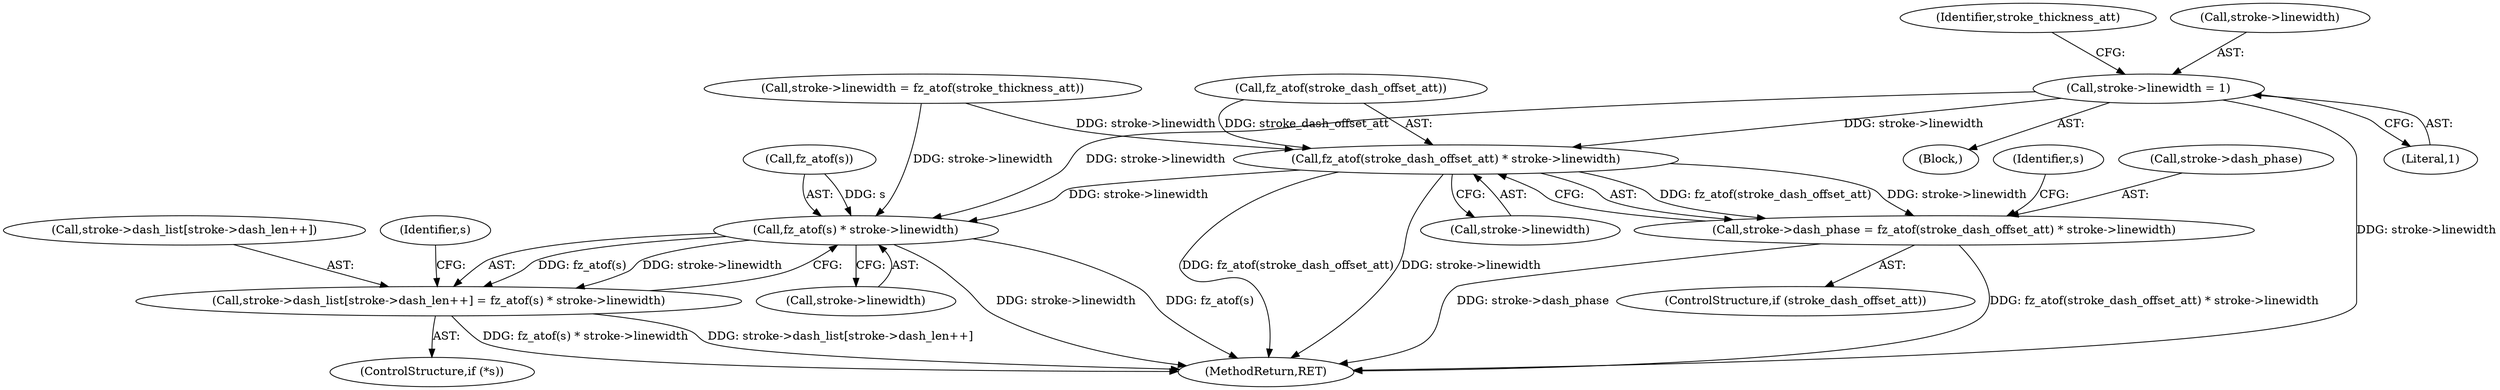 digraph "0_ghostscript_60dabde18d7fe12b19da8b509bdfee9cc886aafc_3@pointer" {
"1000561" [label="(Call,stroke->linewidth = 1)"];
"1000597" [label="(Call,fz_atof(stroke_dash_offset_att) * stroke->linewidth)"];
"1000593" [label="(Call,stroke->dash_phase = fz_atof(stroke_dash_offset_att) * stroke->linewidth)"];
"1000626" [label="(Call,fz_atof(s) * stroke->linewidth)"];
"1000617" [label="(Call,stroke->dash_list[stroke->dash_len++] = fz_atof(s) * stroke->linewidth)"];
"1000629" [label="(Call,stroke->linewidth)"];
"1000614" [label="(ControlStructure,if (*s))"];
"1000605" [label="(Identifier,s)"];
"1000591" [label="(ControlStructure,if (stroke_dash_offset_att))"];
"1000618" [label="(Call,stroke->dash_list[stroke->dash_len++])"];
"1000451" [label="(Block,)"];
"1000567" [label="(Identifier,stroke_thickness_att)"];
"1000627" [label="(Call,fz_atof(s))"];
"1000617" [label="(Call,stroke->dash_list[stroke->dash_len++] = fz_atof(s) * stroke->linewidth)"];
"1000597" [label="(Call,fz_atof(stroke_dash_offset_att) * stroke->linewidth)"];
"1000964" [label="(MethodReturn,RET)"];
"1000626" [label="(Call,fz_atof(s) * stroke->linewidth)"];
"1000561" [label="(Call,stroke->linewidth = 1)"];
"1000565" [label="(Literal,1)"];
"1000562" [label="(Call,stroke->linewidth)"];
"1000593" [label="(Call,stroke->dash_phase = fz_atof(stroke_dash_offset_att) * stroke->linewidth)"];
"1000568" [label="(Call,stroke->linewidth = fz_atof(stroke_thickness_att))"];
"1000598" [label="(Call,fz_atof(stroke_dash_offset_att))"];
"1000635" [label="(Identifier,s)"];
"1000600" [label="(Call,stroke->linewidth)"];
"1000594" [label="(Call,stroke->dash_phase)"];
"1000561" -> "1000451"  [label="AST: "];
"1000561" -> "1000565"  [label="CFG: "];
"1000562" -> "1000561"  [label="AST: "];
"1000565" -> "1000561"  [label="AST: "];
"1000567" -> "1000561"  [label="CFG: "];
"1000561" -> "1000964"  [label="DDG: stroke->linewidth"];
"1000561" -> "1000597"  [label="DDG: stroke->linewidth"];
"1000561" -> "1000626"  [label="DDG: stroke->linewidth"];
"1000597" -> "1000593"  [label="AST: "];
"1000597" -> "1000600"  [label="CFG: "];
"1000598" -> "1000597"  [label="AST: "];
"1000600" -> "1000597"  [label="AST: "];
"1000593" -> "1000597"  [label="CFG: "];
"1000597" -> "1000964"  [label="DDG: fz_atof(stroke_dash_offset_att)"];
"1000597" -> "1000964"  [label="DDG: stroke->linewidth"];
"1000597" -> "1000593"  [label="DDG: fz_atof(stroke_dash_offset_att)"];
"1000597" -> "1000593"  [label="DDG: stroke->linewidth"];
"1000598" -> "1000597"  [label="DDG: stroke_dash_offset_att"];
"1000568" -> "1000597"  [label="DDG: stroke->linewidth"];
"1000597" -> "1000626"  [label="DDG: stroke->linewidth"];
"1000593" -> "1000591"  [label="AST: "];
"1000594" -> "1000593"  [label="AST: "];
"1000605" -> "1000593"  [label="CFG: "];
"1000593" -> "1000964"  [label="DDG: fz_atof(stroke_dash_offset_att) * stroke->linewidth"];
"1000593" -> "1000964"  [label="DDG: stroke->dash_phase"];
"1000626" -> "1000617"  [label="AST: "];
"1000626" -> "1000629"  [label="CFG: "];
"1000627" -> "1000626"  [label="AST: "];
"1000629" -> "1000626"  [label="AST: "];
"1000617" -> "1000626"  [label="CFG: "];
"1000626" -> "1000964"  [label="DDG: stroke->linewidth"];
"1000626" -> "1000964"  [label="DDG: fz_atof(s)"];
"1000626" -> "1000617"  [label="DDG: fz_atof(s)"];
"1000626" -> "1000617"  [label="DDG: stroke->linewidth"];
"1000627" -> "1000626"  [label="DDG: s"];
"1000568" -> "1000626"  [label="DDG: stroke->linewidth"];
"1000617" -> "1000614"  [label="AST: "];
"1000618" -> "1000617"  [label="AST: "];
"1000635" -> "1000617"  [label="CFG: "];
"1000617" -> "1000964"  [label="DDG: fz_atof(s) * stroke->linewidth"];
"1000617" -> "1000964"  [label="DDG: stroke->dash_list[stroke->dash_len++]"];
}
